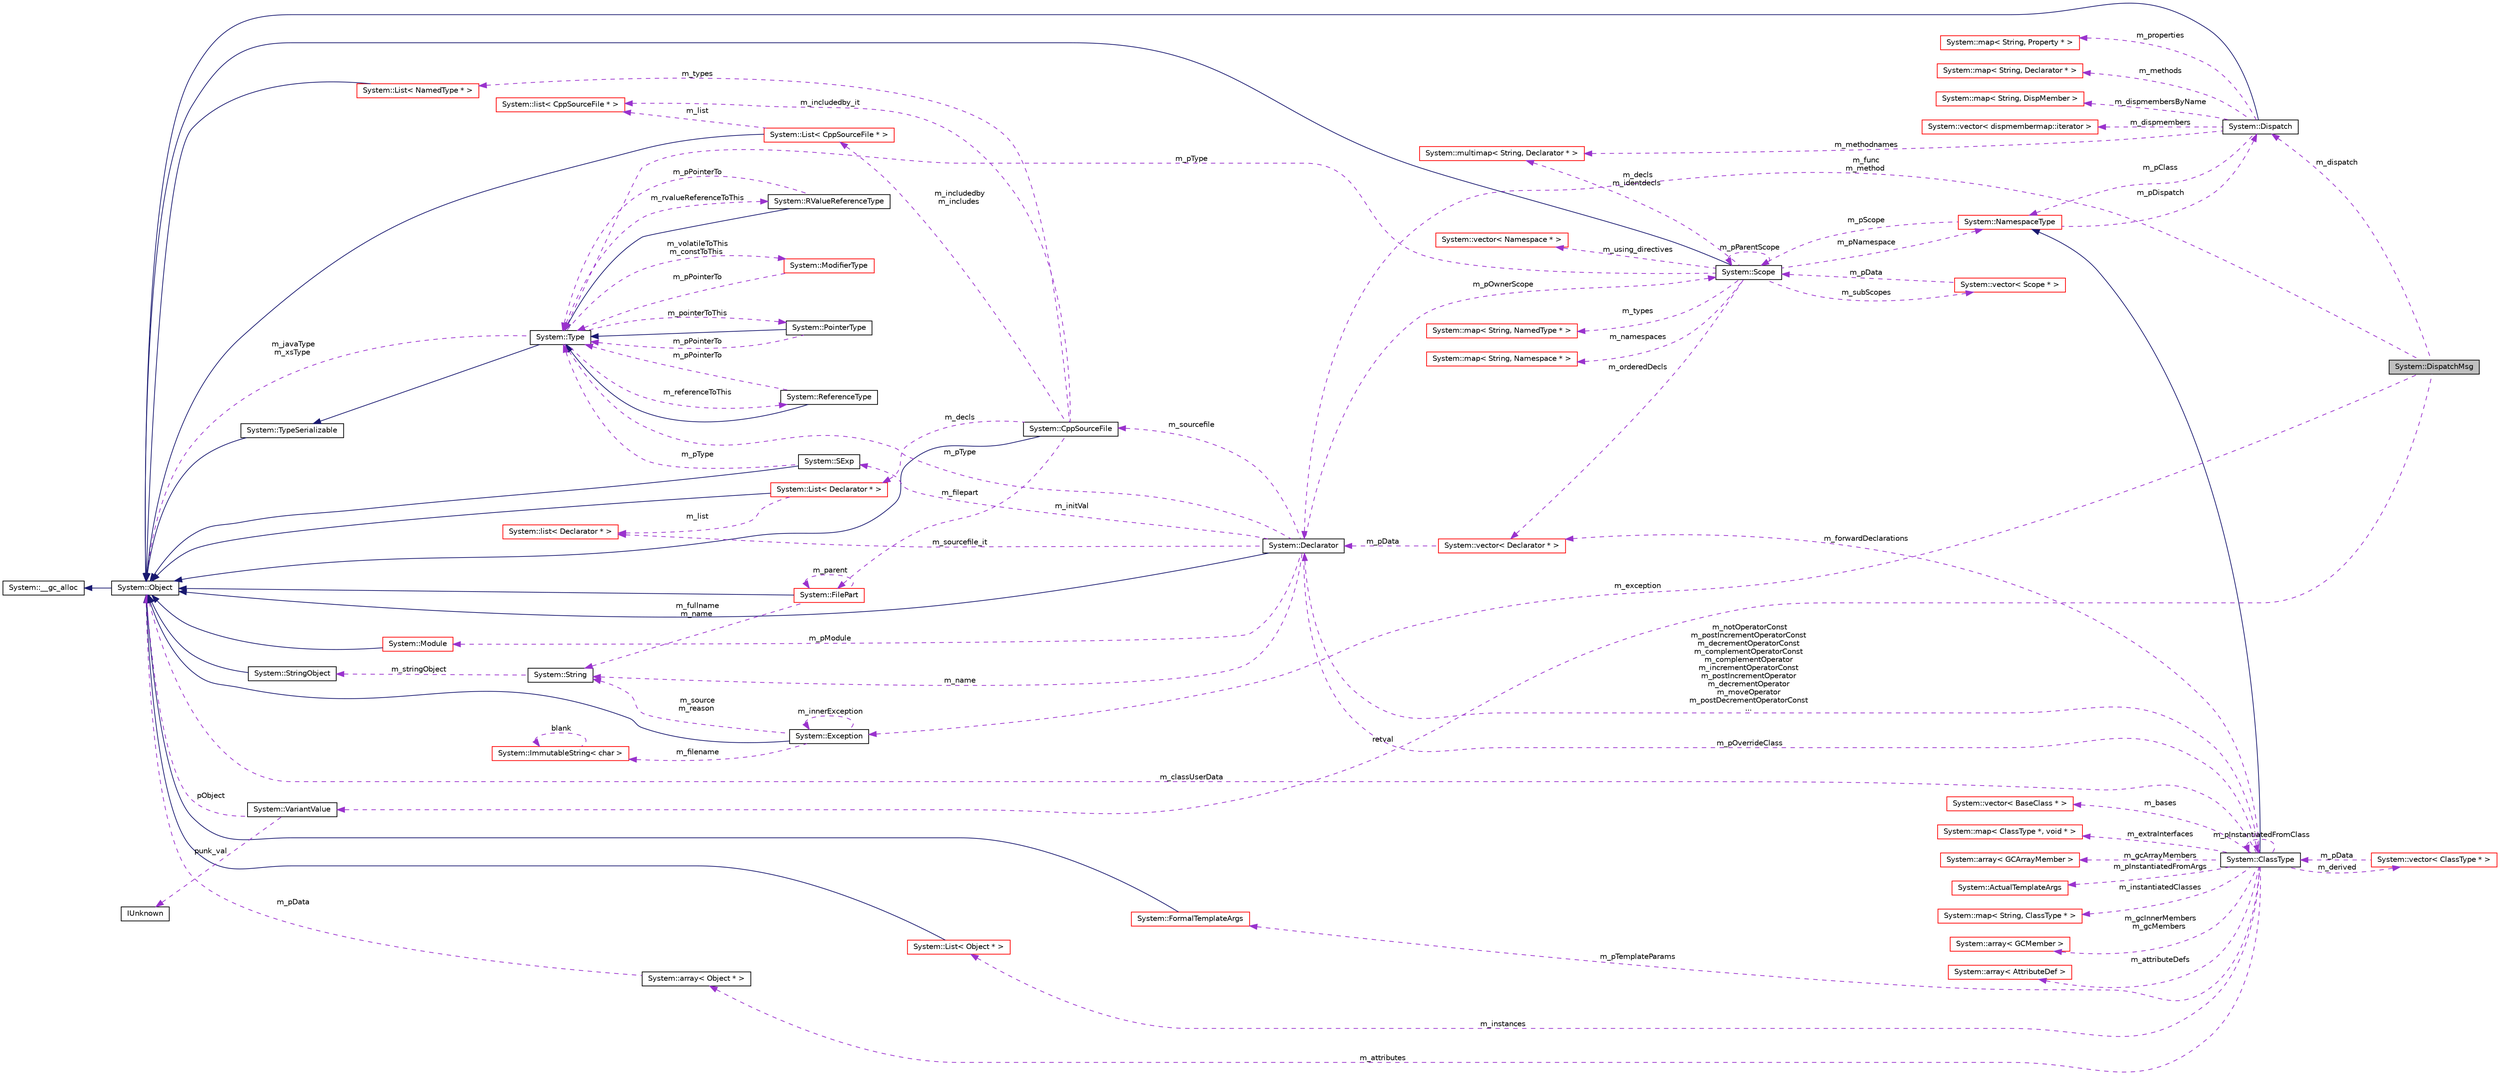 digraph G
{
  edge [fontname="Helvetica",fontsize="10",labelfontname="Helvetica",labelfontsize="10"];
  node [fontname="Helvetica",fontsize="10",shape=record];
  rankdir="LR";
  Node1 [label="System::DispatchMsg",height=0.2,width=0.4,color="black", fillcolor="grey75", style="filled" fontcolor="black"];
  Node2 -> Node1 [dir="back",color="darkorchid3",fontsize="10",style="dashed",label=" m_func\nm_method" ,fontname="Helvetica"];
  Node2 [label="System::Declarator",height=0.2,width=0.4,color="black", fillcolor="white", style="filled",URL="$class_system_1_1_declarator.html"];
  Node3 -> Node2 [dir="back",color="midnightblue",fontsize="10",style="solid",fontname="Helvetica"];
  Node3 [label="System::Object",height=0.2,width=0.4,color="black", fillcolor="white", style="filled",URL="$class_system_1_1_object.html"];
  Node4 -> Node3 [dir="back",color="midnightblue",fontsize="10",style="solid",fontname="Helvetica"];
  Node4 [label="System::__gc_alloc",height=0.2,width=0.4,color="black", fillcolor="white", style="filled",URL="$class_system_1_1____gc__alloc.html"];
  Node5 -> Node2 [dir="back",color="darkorchid3",fontsize="10",style="dashed",label=" m_pType" ,fontname="Helvetica"];
  Node5 [label="System::Type",height=0.2,width=0.4,color="black", fillcolor="white", style="filled",URL="$class_system_1_1_type.html"];
  Node6 -> Node5 [dir="back",color="midnightblue",fontsize="10",style="solid",fontname="Helvetica"];
  Node6 [label="System::TypeSerializable",height=0.2,width=0.4,color="black", fillcolor="white", style="filled",URL="$class_system_1_1_type_serializable.html"];
  Node3 -> Node6 [dir="back",color="midnightblue",fontsize="10",style="solid",fontname="Helvetica"];
  Node7 -> Node5 [dir="back",color="darkorchid3",fontsize="10",style="dashed",label=" m_pointerToThis" ,fontname="Helvetica"];
  Node7 [label="System::PointerType",height=0.2,width=0.4,color="black", fillcolor="white", style="filled",URL="$class_system_1_1_pointer_type.html"];
  Node5 -> Node7 [dir="back",color="midnightblue",fontsize="10",style="solid",fontname="Helvetica"];
  Node5 -> Node7 [dir="back",color="darkorchid3",fontsize="10",style="dashed",label=" m_pPointerTo" ,fontname="Helvetica"];
  Node8 -> Node5 [dir="back",color="darkorchid3",fontsize="10",style="dashed",label=" m_referenceToThis" ,fontname="Helvetica"];
  Node8 [label="System::ReferenceType",height=0.2,width=0.4,color="black", fillcolor="white", style="filled",URL="$class_system_1_1_reference_type.html"];
  Node5 -> Node8 [dir="back",color="midnightblue",fontsize="10",style="solid",fontname="Helvetica"];
  Node5 -> Node8 [dir="back",color="darkorchid3",fontsize="10",style="dashed",label=" m_pPointerTo" ,fontname="Helvetica"];
  Node9 -> Node5 [dir="back",color="darkorchid3",fontsize="10",style="dashed",label=" m_rvalueReferenceToThis" ,fontname="Helvetica"];
  Node9 [label="System::RValueReferenceType",height=0.2,width=0.4,color="black", fillcolor="white", style="filled",URL="$class_system_1_1_r_value_reference_type.html"];
  Node5 -> Node9 [dir="back",color="midnightblue",fontsize="10",style="solid",fontname="Helvetica"];
  Node5 -> Node9 [dir="back",color="darkorchid3",fontsize="10",style="dashed",label=" m_pPointerTo" ,fontname="Helvetica"];
  Node10 -> Node5 [dir="back",color="darkorchid3",fontsize="10",style="dashed",label=" m_volatileToThis\nm_constToThis" ,fontname="Helvetica"];
  Node10 [label="System::ModifierType",height=0.2,width=0.4,color="red", fillcolor="white", style="filled",URL="$class_system_1_1_modifier_type.html"];
  Node5 -> Node10 [dir="back",color="darkorchid3",fontsize="10",style="dashed",label=" m_pPointerTo" ,fontname="Helvetica"];
  Node3 -> Node5 [dir="back",color="darkorchid3",fontsize="10",style="dashed",label=" m_javaType\nm_xsType" ,fontname="Helvetica"];
  Node11 -> Node2 [dir="back",color="darkorchid3",fontsize="10",style="dashed",label=" m_pOwnerScope" ,fontname="Helvetica"];
  Node11 [label="System::Scope",height=0.2,width=0.4,color="black", fillcolor="white", style="filled",URL="$class_system_1_1_scope.html"];
  Node3 -> Node11 [dir="back",color="midnightblue",fontsize="10",style="solid",fontname="Helvetica"];
  Node5 -> Node11 [dir="back",color="darkorchid3",fontsize="10",style="dashed",label=" m_pType" ,fontname="Helvetica"];
  Node12 -> Node11 [dir="back",color="darkorchid3",fontsize="10",style="dashed",label=" m_subScopes" ,fontname="Helvetica"];
  Node12 [label="System::vector\< Scope * \>",height=0.2,width=0.4,color="red", fillcolor="white", style="filled",URL="$class_system_1_1vector.html"];
  Node11 -> Node12 [dir="back",color="darkorchid3",fontsize="10",style="dashed",label=" m_pData" ,fontname="Helvetica"];
  Node11 -> Node11 [dir="back",color="darkorchid3",fontsize="10",style="dashed",label=" m_pParentScope" ,fontname="Helvetica"];
  Node13 -> Node11 [dir="back",color="darkorchid3",fontsize="10",style="dashed",label=" m_decls\nm_identdecls" ,fontname="Helvetica"];
  Node13 [label="System::multimap\< String, Declarator * \>",height=0.2,width=0.4,color="red", fillcolor="white", style="filled",URL="$class_system_1_1multimap.html"];
  Node14 -> Node11 [dir="back",color="darkorchid3",fontsize="10",style="dashed",label=" m_pNamespace" ,fontname="Helvetica"];
  Node14 [label="System::NamespaceType",height=0.2,width=0.4,color="red", fillcolor="white", style="filled",URL="$class_system_1_1_namespace_type.html"];
  Node11 -> Node14 [dir="back",color="darkorchid3",fontsize="10",style="dashed",label=" m_pScope" ,fontname="Helvetica"];
  Node15 -> Node14 [dir="back",color="darkorchid3",fontsize="10",style="dashed",label=" m_pDispatch" ,fontname="Helvetica"];
  Node15 [label="System::Dispatch",height=0.2,width=0.4,color="black", fillcolor="white", style="filled",URL="$class_system_1_1_dispatch.html"];
  Node3 -> Node15 [dir="back",color="midnightblue",fontsize="10",style="solid",fontname="Helvetica"];
  Node16 -> Node15 [dir="back",color="darkorchid3",fontsize="10",style="dashed",label=" m_dispmembersByName" ,fontname="Helvetica"];
  Node16 [label="System::map\< String, DispMember \>",height=0.2,width=0.4,color="red", fillcolor="white", style="filled",URL="$class_system_1_1map.html"];
  Node13 -> Node15 [dir="back",color="darkorchid3",fontsize="10",style="dashed",label=" m_methodnames" ,fontname="Helvetica"];
  Node14 -> Node15 [dir="back",color="darkorchid3",fontsize="10",style="dashed",label=" m_pClass" ,fontname="Helvetica"];
  Node17 -> Node15 [dir="back",color="darkorchid3",fontsize="10",style="dashed",label=" m_dispmembers" ,fontname="Helvetica"];
  Node17 [label="System::vector\< dispmembermap::iterator \>",height=0.2,width=0.4,color="red", fillcolor="white", style="filled",URL="$class_system_1_1vector.html"];
  Node18 -> Node15 [dir="back",color="darkorchid3",fontsize="10",style="dashed",label=" m_properties" ,fontname="Helvetica"];
  Node18 [label="System::map\< String, Property * \>",height=0.2,width=0.4,color="red", fillcolor="white", style="filled",URL="$class_system_1_1map.html"];
  Node19 -> Node15 [dir="back",color="darkorchid3",fontsize="10",style="dashed",label=" m_methods" ,fontname="Helvetica"];
  Node19 [label="System::map\< String, Declarator * \>",height=0.2,width=0.4,color="red", fillcolor="white", style="filled",URL="$class_system_1_1map.html"];
  Node20 -> Node11 [dir="back",color="darkorchid3",fontsize="10",style="dashed",label=" m_namespaces" ,fontname="Helvetica"];
  Node20 [label="System::map\< String, Namespace * \>",height=0.2,width=0.4,color="red", fillcolor="white", style="filled",URL="$class_system_1_1map.html"];
  Node21 -> Node11 [dir="back",color="darkorchid3",fontsize="10",style="dashed",label=" m_using_directives" ,fontname="Helvetica"];
  Node21 [label="System::vector\< Namespace * \>",height=0.2,width=0.4,color="red", fillcolor="white", style="filled",URL="$class_system_1_1vector.html"];
  Node22 -> Node11 [dir="back",color="darkorchid3",fontsize="10",style="dashed",label=" m_orderedDecls" ,fontname="Helvetica"];
  Node22 [label="System::vector\< Declarator * \>",height=0.2,width=0.4,color="red", fillcolor="white", style="filled",URL="$class_system_1_1vector.html"];
  Node2 -> Node22 [dir="back",color="darkorchid3",fontsize="10",style="dashed",label=" m_pData" ,fontname="Helvetica"];
  Node23 -> Node11 [dir="back",color="darkorchid3",fontsize="10",style="dashed",label=" m_types" ,fontname="Helvetica"];
  Node23 [label="System::map\< String, NamedType * \>",height=0.2,width=0.4,color="red", fillcolor="white", style="filled",URL="$class_system_1_1map.html"];
  Node24 -> Node2 [dir="back",color="darkorchid3",fontsize="10",style="dashed",label=" m_initVal" ,fontname="Helvetica"];
  Node24 [label="System::SExp",height=0.2,width=0.4,color="black", fillcolor="white", style="filled",URL="$class_system_1_1_s_exp.html"];
  Node3 -> Node24 [dir="back",color="midnightblue",fontsize="10",style="solid",fontname="Helvetica"];
  Node5 -> Node24 [dir="back",color="darkorchid3",fontsize="10",style="dashed",label=" m_pType" ,fontname="Helvetica"];
  Node25 -> Node2 [dir="back",color="darkorchid3",fontsize="10",style="dashed",label=" m_sourcefile" ,fontname="Helvetica"];
  Node25 [label="System::CppSourceFile",height=0.2,width=0.4,color="black", fillcolor="white", style="filled",URL="$class_system_1_1_cpp_source_file.html"];
  Node3 -> Node25 [dir="back",color="midnightblue",fontsize="10",style="solid",fontname="Helvetica"];
  Node26 -> Node25 [dir="back",color="darkorchid3",fontsize="10",style="dashed",label=" m_filepart" ,fontname="Helvetica"];
  Node26 [label="System::FilePart",height=0.2,width=0.4,color="red", fillcolor="white", style="filled",URL="$class_system_1_1_file_part.html"];
  Node3 -> Node26 [dir="back",color="midnightblue",fontsize="10",style="solid",fontname="Helvetica"];
  Node26 -> Node26 [dir="back",color="darkorchid3",fontsize="10",style="dashed",label=" m_parent" ,fontname="Helvetica"];
  Node27 -> Node26 [dir="back",color="darkorchid3",fontsize="10",style="dashed",label=" m_fullname\nm_name" ,fontname="Helvetica"];
  Node27 [label="System::String",height=0.2,width=0.4,color="black", fillcolor="white", style="filled",URL="$class_system_1_1_string.html"];
  Node28 -> Node27 [dir="back",color="darkorchid3",fontsize="10",style="dashed",label=" m_stringObject" ,fontname="Helvetica"];
  Node28 [label="System::StringObject",height=0.2,width=0.4,color="black", fillcolor="white", style="filled",URL="$class_system_1_1_string_object.html"];
  Node3 -> Node28 [dir="back",color="midnightblue",fontsize="10",style="solid",fontname="Helvetica"];
  Node29 -> Node25 [dir="back",color="darkorchid3",fontsize="10",style="dashed",label=" m_types" ,fontname="Helvetica"];
  Node29 [label="System::List\< NamedType * \>",height=0.2,width=0.4,color="red", fillcolor="white", style="filled",URL="$class_system_1_1_list.html"];
  Node3 -> Node29 [dir="back",color="midnightblue",fontsize="10",style="solid",fontname="Helvetica"];
  Node30 -> Node25 [dir="back",color="darkorchid3",fontsize="10",style="dashed",label=" m_includedby\nm_includes" ,fontname="Helvetica"];
  Node30 [label="System::List\< CppSourceFile * \>",height=0.2,width=0.4,color="red", fillcolor="white", style="filled",URL="$class_system_1_1_list.html"];
  Node3 -> Node30 [dir="back",color="midnightblue",fontsize="10",style="solid",fontname="Helvetica"];
  Node31 -> Node30 [dir="back",color="darkorchid3",fontsize="10",style="dashed",label=" m_list" ,fontname="Helvetica"];
  Node31 [label="System::list\< CppSourceFile * \>",height=0.2,width=0.4,color="red", fillcolor="white", style="filled",URL="$class_system_1_1list.html"];
  Node31 -> Node25 [dir="back",color="darkorchid3",fontsize="10",style="dashed",label=" m_includedby_it" ,fontname="Helvetica"];
  Node32 -> Node25 [dir="back",color="darkorchid3",fontsize="10",style="dashed",label=" m_decls" ,fontname="Helvetica"];
  Node32 [label="System::List\< Declarator * \>",height=0.2,width=0.4,color="red", fillcolor="white", style="filled",URL="$class_system_1_1_list.html"];
  Node3 -> Node32 [dir="back",color="midnightblue",fontsize="10",style="solid",fontname="Helvetica"];
  Node33 -> Node32 [dir="back",color="darkorchid3",fontsize="10",style="dashed",label=" m_list" ,fontname="Helvetica"];
  Node33 [label="System::list\< Declarator * \>",height=0.2,width=0.4,color="red", fillcolor="white", style="filled",URL="$class_system_1_1list.html"];
  Node34 -> Node2 [dir="back",color="darkorchid3",fontsize="10",style="dashed",label=" m_pOverrideClass" ,fontname="Helvetica"];
  Node34 [label="System::ClassType",height=0.2,width=0.4,color="black", fillcolor="white", style="filled",URL="$class_system_1_1_class_type.html"];
  Node14 -> Node34 [dir="back",color="midnightblue",fontsize="10",style="solid",fontname="Helvetica"];
  Node35 -> Node34 [dir="back",color="darkorchid3",fontsize="10",style="dashed",label=" m_attributes" ,fontname="Helvetica"];
  Node35 [label="System::array\< Object * \>",height=0.2,width=0.4,color="black", fillcolor="white", style="filled",URL="$class_system_1_1array.html"];
  Node3 -> Node35 [dir="back",color="darkorchid3",fontsize="10",style="dashed",label=" m_pData" ,fontname="Helvetica"];
  Node36 -> Node34 [dir="back",color="darkorchid3",fontsize="10",style="dashed",label=" m_instances" ,fontname="Helvetica"];
  Node36 [label="System::List\< Object * \>",height=0.2,width=0.4,color="red", fillcolor="white", style="filled",URL="$class_system_1_1_list.html"];
  Node3 -> Node36 [dir="back",color="midnightblue",fontsize="10",style="solid",fontname="Helvetica"];
  Node37 -> Node34 [dir="back",color="darkorchid3",fontsize="10",style="dashed",label=" m_bases" ,fontname="Helvetica"];
  Node37 [label="System::vector\< BaseClass * \>",height=0.2,width=0.4,color="red", fillcolor="white", style="filled",URL="$class_system_1_1vector.html"];
  Node38 -> Node34 [dir="back",color="darkorchid3",fontsize="10",style="dashed",label=" m_derived" ,fontname="Helvetica"];
  Node38 [label="System::vector\< ClassType * \>",height=0.2,width=0.4,color="red", fillcolor="white", style="filled",URL="$class_system_1_1vector.html"];
  Node34 -> Node38 [dir="back",color="darkorchid3",fontsize="10",style="dashed",label=" m_pData" ,fontname="Helvetica"];
  Node39 -> Node34 [dir="back",color="darkorchid3",fontsize="10",style="dashed",label=" m_extraInterfaces" ,fontname="Helvetica"];
  Node39 [label="System::map\< ClassType *, void * \>",height=0.2,width=0.4,color="red", fillcolor="white", style="filled",URL="$class_system_1_1map.html"];
  Node2 -> Node34 [dir="back",color="darkorchid3",fontsize="10",style="dashed",label=" m_notOperatorConst\nm_postIncrementOperatorConst\nm_decrementOperatorConst\nm_complementOperatorConst\nm_complementOperator\nm_incrementOperatorConst\nm_postIncrementOperator\nm_decrementOperator\nm_moveOperator\nm_postDecrementOperatorConst\n..." ,fontname="Helvetica"];
  Node40 -> Node34 [dir="back",color="darkorchid3",fontsize="10",style="dashed",label=" m_pTemplateParams" ,fontname="Helvetica"];
  Node40 [label="System::FormalTemplateArgs",height=0.2,width=0.4,color="red", fillcolor="white", style="filled",URL="$class_system_1_1_formal_template_args.html"];
  Node3 -> Node40 [dir="back",color="midnightblue",fontsize="10",style="solid",fontname="Helvetica"];
  Node41 -> Node34 [dir="back",color="darkorchid3",fontsize="10",style="dashed",label=" m_gcArrayMembers" ,fontname="Helvetica"];
  Node41 [label="System::array\< GCArrayMember \>",height=0.2,width=0.4,color="red", fillcolor="white", style="filled",URL="$class_system_1_1array.html"];
  Node34 -> Node34 [dir="back",color="darkorchid3",fontsize="10",style="dashed",label=" m_pInstantiatedFromClass" ,fontname="Helvetica"];
  Node42 -> Node34 [dir="back",color="darkorchid3",fontsize="10",style="dashed",label=" m_pInstantiatedFromArgs" ,fontname="Helvetica"];
  Node42 [label="System::ActualTemplateArgs",height=0.2,width=0.4,color="red", fillcolor="white", style="filled",URL="$class_system_1_1_actual_template_args.html"];
  Node43 -> Node34 [dir="back",color="darkorchid3",fontsize="10",style="dashed",label=" m_instantiatedClasses" ,fontname="Helvetica"];
  Node43 [label="System::map\< String, ClassType * \>",height=0.2,width=0.4,color="red", fillcolor="white", style="filled",URL="$class_system_1_1map.html"];
  Node44 -> Node34 [dir="back",color="darkorchid3",fontsize="10",style="dashed",label=" m_gcInnerMembers\nm_gcMembers" ,fontname="Helvetica"];
  Node44 [label="System::array\< GCMember \>",height=0.2,width=0.4,color="red", fillcolor="white", style="filled",URL="$class_system_1_1array.html"];
  Node45 -> Node34 [dir="back",color="darkorchid3",fontsize="10",style="dashed",label=" m_attributeDefs" ,fontname="Helvetica"];
  Node45 [label="System::array\< AttributeDef \>",height=0.2,width=0.4,color="red", fillcolor="white", style="filled",URL="$class_system_1_1array.html"];
  Node3 -> Node34 [dir="back",color="darkorchid3",fontsize="10",style="dashed",label=" m_classUserData" ,fontname="Helvetica"];
  Node22 -> Node34 [dir="back",color="darkorchid3",fontsize="10",style="dashed",label=" m_forwardDeclarations" ,fontname="Helvetica"];
  Node27 -> Node2 [dir="back",color="darkorchid3",fontsize="10",style="dashed",label=" m_name" ,fontname="Helvetica"];
  Node46 -> Node2 [dir="back",color="darkorchid3",fontsize="10",style="dashed",label=" m_pModule" ,fontname="Helvetica"];
  Node46 [label="System::Module",height=0.2,width=0.4,color="red", fillcolor="white", style="filled",URL="$class_system_1_1_module.html"];
  Node3 -> Node46 [dir="back",color="midnightblue",fontsize="10",style="solid",fontname="Helvetica"];
  Node33 -> Node2 [dir="back",color="darkorchid3",fontsize="10",style="dashed",label=" m_sourcefile_it" ,fontname="Helvetica"];
  Node47 -> Node1 [dir="back",color="darkorchid3",fontsize="10",style="dashed",label=" retval" ,fontname="Helvetica"];
  Node47 [label="System::VariantValue",height=0.2,width=0.4,color="black", fillcolor="white", style="filled",URL="$union_system_1_1_variant_value.html"];
  Node48 -> Node47 [dir="back",color="darkorchid3",fontsize="10",style="dashed",label=" punk_val" ,fontname="Helvetica"];
  Node48 [label="IUnknown",height=0.2,width=0.4,color="black", fillcolor="white", style="filled",URL="$struct_i_unknown.html"];
  Node3 -> Node47 [dir="back",color="darkorchid3",fontsize="10",style="dashed",label=" pObject" ,fontname="Helvetica"];
  Node15 -> Node1 [dir="back",color="darkorchid3",fontsize="10",style="dashed",label=" m_dispatch" ,fontname="Helvetica"];
  Node49 -> Node1 [dir="back",color="darkorchid3",fontsize="10",style="dashed",label=" m_exception" ,fontname="Helvetica"];
  Node49 [label="System::Exception",height=0.2,width=0.4,color="black", fillcolor="white", style="filled",URL="$class_system_1_1_exception.html"];
  Node3 -> Node49 [dir="back",color="midnightblue",fontsize="10",style="solid",fontname="Helvetica"];
  Node50 -> Node49 [dir="back",color="darkorchid3",fontsize="10",style="dashed",label=" m_filename" ,fontname="Helvetica"];
  Node50 [label="System::ImmutableString\< char \>",height=0.2,width=0.4,color="red", fillcolor="white", style="filled",URL="$class_system_1_1_immutable_string.html"];
  Node50 -> Node50 [dir="back",color="darkorchid3",fontsize="10",style="dashed",label=" blank" ,fontname="Helvetica"];
  Node27 -> Node49 [dir="back",color="darkorchid3",fontsize="10",style="dashed",label=" m_source\nm_reason" ,fontname="Helvetica"];
  Node49 -> Node49 [dir="back",color="darkorchid3",fontsize="10",style="dashed",label=" m_innerException" ,fontname="Helvetica"];
}
